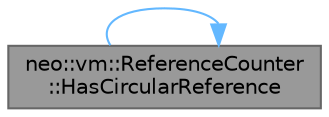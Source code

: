 digraph "neo::vm::ReferenceCounter::HasCircularReference"
{
 // LATEX_PDF_SIZE
  bgcolor="transparent";
  edge [fontname=Helvetica,fontsize=10,labelfontname=Helvetica,labelfontsize=10];
  node [fontname=Helvetica,fontsize=10,shape=box,height=0.2,width=0.4];
  rankdir="LR";
  Node1 [id="Node000001",label="neo::vm::ReferenceCounter\l::HasCircularReference",height=0.2,width=0.4,color="gray40", fillcolor="grey60", style="filled", fontcolor="black",tooltip="Checks if there is a circular reference."];
  Node1 -> Node1 [id="edge1_Node000001_Node000001",color="steelblue1",style="solid",tooltip=" "];
}
